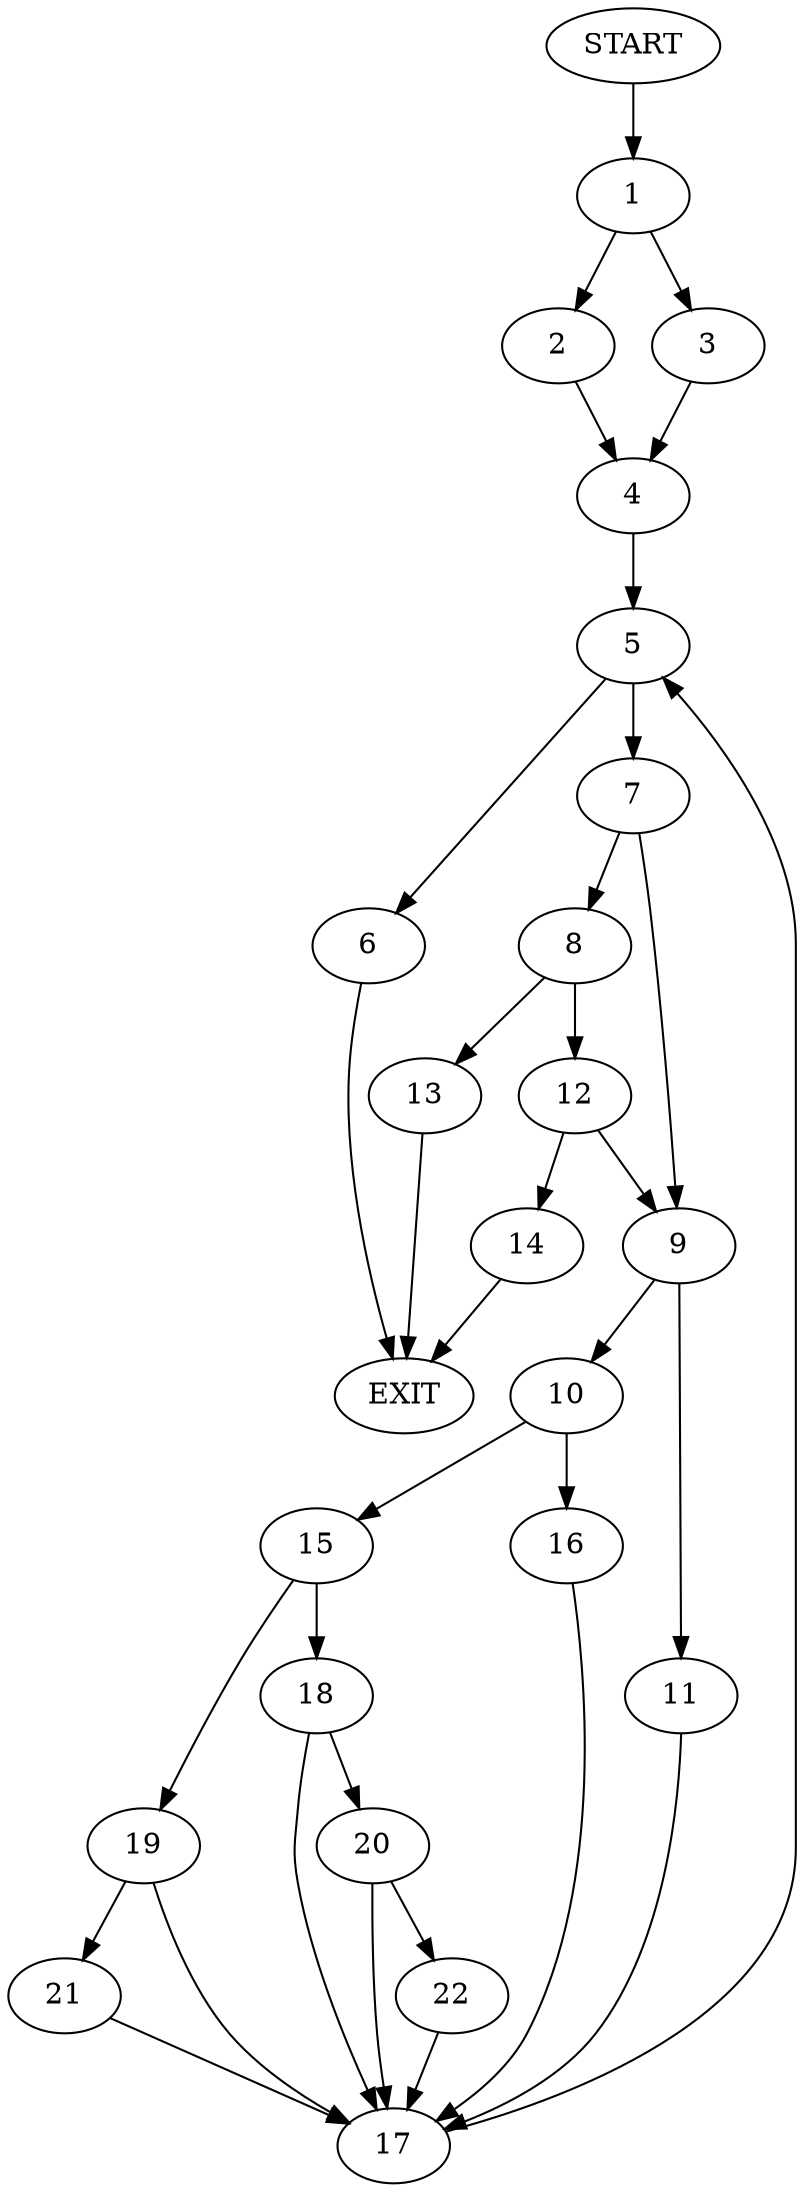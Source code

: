 digraph {
0 [label="START"]
23 [label="EXIT"]
0 -> 1
1 -> 2
1 -> 3
3 -> 4
2 -> 4
4 -> 5
5 -> 6
5 -> 7
6 -> 23
7 -> 8
7 -> 9
9 -> 10
9 -> 11
8 -> 12
8 -> 13
12 -> 9
12 -> 14
13 -> 23
14 -> 23
10 -> 15
10 -> 16
11 -> 17
17 -> 5
15 -> 18
15 -> 19
16 -> 17
18 -> 20
18 -> 17
19 -> 17
19 -> 21
20 -> 17
20 -> 22
22 -> 17
21 -> 17
}
